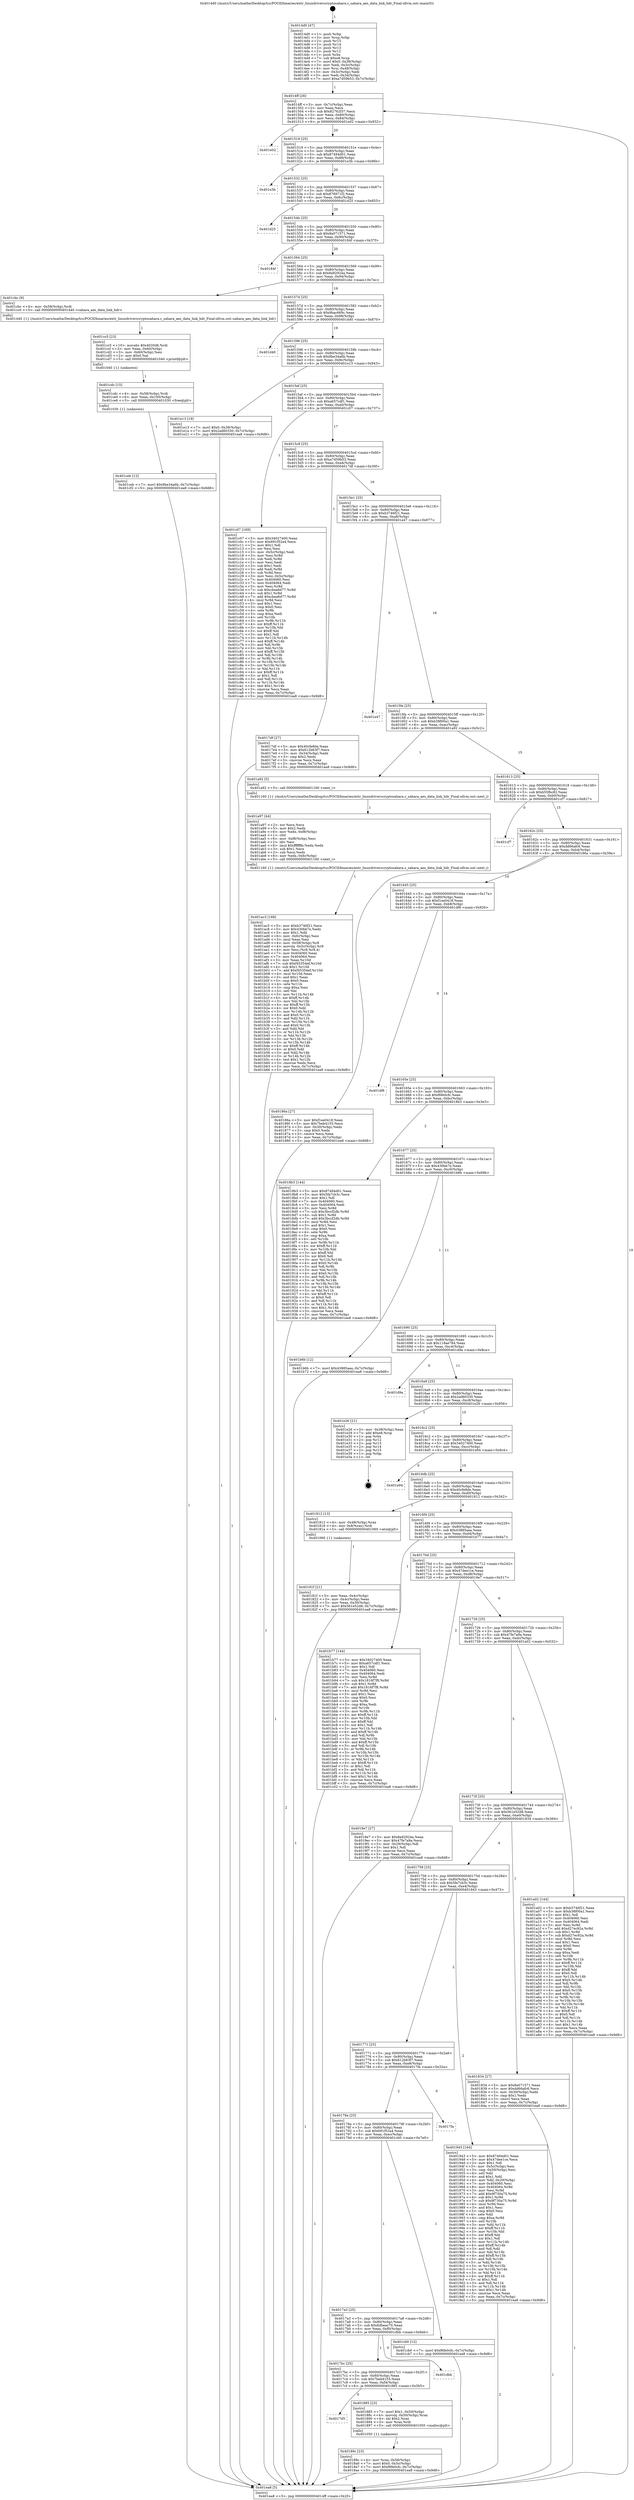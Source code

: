 digraph "0x4014d0" {
  label = "0x4014d0 (/mnt/c/Users/mathe/Desktop/tcc/POCII/binaries/extr_linuxdriverscryptosahara.c_sahara_aes_data_link_hdr_Final-ollvm.out::main(0))"
  labelloc = "t"
  node[shape=record]

  Entry [label="",width=0.3,height=0.3,shape=circle,fillcolor=black,style=filled]
  "0x4014ff" [label="{
     0x4014ff [26]\l
     | [instrs]\l
     &nbsp;&nbsp;0x4014ff \<+3\>: mov -0x7c(%rbp),%eax\l
     &nbsp;&nbsp;0x401502 \<+2\>: mov %eax,%ecx\l
     &nbsp;&nbsp;0x401504 \<+6\>: sub $0x82762f37,%ecx\l
     &nbsp;&nbsp;0x40150a \<+3\>: mov %eax,-0x80(%rbp)\l
     &nbsp;&nbsp;0x40150d \<+6\>: mov %ecx,-0x84(%rbp)\l
     &nbsp;&nbsp;0x401513 \<+6\>: je 0000000000401e02 \<main+0x932\>\l
  }"]
  "0x401e02" [label="{
     0x401e02\l
  }", style=dashed]
  "0x401519" [label="{
     0x401519 [25]\l
     | [instrs]\l
     &nbsp;&nbsp;0x401519 \<+5\>: jmp 000000000040151e \<main+0x4e\>\l
     &nbsp;&nbsp;0x40151e \<+3\>: mov -0x80(%rbp),%eax\l
     &nbsp;&nbsp;0x401521 \<+5\>: sub $0x87494d01,%eax\l
     &nbsp;&nbsp;0x401526 \<+6\>: mov %eax,-0x88(%rbp)\l
     &nbsp;&nbsp;0x40152c \<+6\>: je 0000000000401e3b \<main+0x96b\>\l
  }"]
  Exit [label="",width=0.3,height=0.3,shape=circle,fillcolor=black,style=filled,peripheries=2]
  "0x401e3b" [label="{
     0x401e3b\l
  }", style=dashed]
  "0x401532" [label="{
     0x401532 [25]\l
     | [instrs]\l
     &nbsp;&nbsp;0x401532 \<+5\>: jmp 0000000000401537 \<main+0x67\>\l
     &nbsp;&nbsp;0x401537 \<+3\>: mov -0x80(%rbp),%eax\l
     &nbsp;&nbsp;0x40153a \<+5\>: sub $0x876971f2,%eax\l
     &nbsp;&nbsp;0x40153f \<+6\>: mov %eax,-0x8c(%rbp)\l
     &nbsp;&nbsp;0x401545 \<+6\>: je 0000000000401d25 \<main+0x855\>\l
  }"]
  "0x401ceb" [label="{
     0x401ceb [12]\l
     | [instrs]\l
     &nbsp;&nbsp;0x401ceb \<+7\>: movl $0x9be34a6b,-0x7c(%rbp)\l
     &nbsp;&nbsp;0x401cf2 \<+5\>: jmp 0000000000401ea8 \<main+0x9d8\>\l
  }"]
  "0x401d25" [label="{
     0x401d25\l
  }", style=dashed]
  "0x40154b" [label="{
     0x40154b [25]\l
     | [instrs]\l
     &nbsp;&nbsp;0x40154b \<+5\>: jmp 0000000000401550 \<main+0x80\>\l
     &nbsp;&nbsp;0x401550 \<+3\>: mov -0x80(%rbp),%eax\l
     &nbsp;&nbsp;0x401553 \<+5\>: sub $0x8a071571,%eax\l
     &nbsp;&nbsp;0x401558 \<+6\>: mov %eax,-0x90(%rbp)\l
     &nbsp;&nbsp;0x40155e \<+6\>: je 000000000040184f \<main+0x37f\>\l
  }"]
  "0x401cdc" [label="{
     0x401cdc [15]\l
     | [instrs]\l
     &nbsp;&nbsp;0x401cdc \<+4\>: mov -0x58(%rbp),%rdi\l
     &nbsp;&nbsp;0x401ce0 \<+6\>: mov %eax,-0x100(%rbp)\l
     &nbsp;&nbsp;0x401ce6 \<+5\>: call 0000000000401030 \<free@plt\>\l
     | [calls]\l
     &nbsp;&nbsp;0x401030 \{1\} (unknown)\l
  }"]
  "0x40184f" [label="{
     0x40184f\l
  }", style=dashed]
  "0x401564" [label="{
     0x401564 [25]\l
     | [instrs]\l
     &nbsp;&nbsp;0x401564 \<+5\>: jmp 0000000000401569 \<main+0x99\>\l
     &nbsp;&nbsp;0x401569 \<+3\>: mov -0x80(%rbp),%eax\l
     &nbsp;&nbsp;0x40156c \<+5\>: sub $0x8a92924a,%eax\l
     &nbsp;&nbsp;0x401571 \<+6\>: mov %eax,-0x94(%rbp)\l
     &nbsp;&nbsp;0x401577 \<+6\>: je 0000000000401cbc \<main+0x7ec\>\l
  }"]
  "0x401cc5" [label="{
     0x401cc5 [23]\l
     | [instrs]\l
     &nbsp;&nbsp;0x401cc5 \<+10\>: movabs $0x4020d6,%rdi\l
     &nbsp;&nbsp;0x401ccf \<+3\>: mov %eax,-0x60(%rbp)\l
     &nbsp;&nbsp;0x401cd2 \<+3\>: mov -0x60(%rbp),%esi\l
     &nbsp;&nbsp;0x401cd5 \<+2\>: mov $0x0,%al\l
     &nbsp;&nbsp;0x401cd7 \<+5\>: call 0000000000401040 \<printf@plt\>\l
     | [calls]\l
     &nbsp;&nbsp;0x401040 \{1\} (unknown)\l
  }"]
  "0x401cbc" [label="{
     0x401cbc [9]\l
     | [instrs]\l
     &nbsp;&nbsp;0x401cbc \<+4\>: mov -0x58(%rbp),%rdi\l
     &nbsp;&nbsp;0x401cc0 \<+5\>: call 0000000000401440 \<sahara_aes_data_link_hdr\>\l
     | [calls]\l
     &nbsp;&nbsp;0x401440 \{1\} (/mnt/c/Users/mathe/Desktop/tcc/POCII/binaries/extr_linuxdriverscryptosahara.c_sahara_aes_data_link_hdr_Final-ollvm.out::sahara_aes_data_link_hdr)\l
  }"]
  "0x40157d" [label="{
     0x40157d [25]\l
     | [instrs]\l
     &nbsp;&nbsp;0x40157d \<+5\>: jmp 0000000000401582 \<main+0xb2\>\l
     &nbsp;&nbsp;0x401582 \<+3\>: mov -0x80(%rbp),%eax\l
     &nbsp;&nbsp;0x401585 \<+5\>: sub $0x9bac669c,%eax\l
     &nbsp;&nbsp;0x40158a \<+6\>: mov %eax,-0x98(%rbp)\l
     &nbsp;&nbsp;0x401590 \<+6\>: je 0000000000401d40 \<main+0x870\>\l
  }"]
  "0x401ac3" [label="{
     0x401ac3 [168]\l
     | [instrs]\l
     &nbsp;&nbsp;0x401ac3 \<+5\>: mov $0xb3746f21,%ecx\l
     &nbsp;&nbsp;0x401ac8 \<+5\>: mov $0x430bb7e,%edx\l
     &nbsp;&nbsp;0x401acd \<+3\>: mov $0x1,%dil\l
     &nbsp;&nbsp;0x401ad0 \<+6\>: mov -0xfc(%rbp),%esi\l
     &nbsp;&nbsp;0x401ad6 \<+3\>: imul %eax,%esi\l
     &nbsp;&nbsp;0x401ad9 \<+4\>: mov -0x58(%rbp),%r8\l
     &nbsp;&nbsp;0x401add \<+4\>: movslq -0x5c(%rbp),%r9\l
     &nbsp;&nbsp;0x401ae1 \<+4\>: mov %esi,(%r8,%r9,4)\l
     &nbsp;&nbsp;0x401ae5 \<+7\>: mov 0x404060,%eax\l
     &nbsp;&nbsp;0x401aec \<+7\>: mov 0x404064,%esi\l
     &nbsp;&nbsp;0x401af3 \<+3\>: mov %eax,%r10d\l
     &nbsp;&nbsp;0x401af6 \<+7\>: sub $0xf45354ef,%r10d\l
     &nbsp;&nbsp;0x401afd \<+4\>: sub $0x1,%r10d\l
     &nbsp;&nbsp;0x401b01 \<+7\>: add $0xf45354ef,%r10d\l
     &nbsp;&nbsp;0x401b08 \<+4\>: imul %r10d,%eax\l
     &nbsp;&nbsp;0x401b0c \<+3\>: and $0x1,%eax\l
     &nbsp;&nbsp;0x401b0f \<+3\>: cmp $0x0,%eax\l
     &nbsp;&nbsp;0x401b12 \<+4\>: sete %r11b\l
     &nbsp;&nbsp;0x401b16 \<+3\>: cmp $0xa,%esi\l
     &nbsp;&nbsp;0x401b19 \<+3\>: setl %bl\l
     &nbsp;&nbsp;0x401b1c \<+3\>: mov %r11b,%r14b\l
     &nbsp;&nbsp;0x401b1f \<+4\>: xor $0xff,%r14b\l
     &nbsp;&nbsp;0x401b23 \<+3\>: mov %bl,%r15b\l
     &nbsp;&nbsp;0x401b26 \<+4\>: xor $0xff,%r15b\l
     &nbsp;&nbsp;0x401b2a \<+4\>: xor $0x0,%dil\l
     &nbsp;&nbsp;0x401b2e \<+3\>: mov %r14b,%r12b\l
     &nbsp;&nbsp;0x401b31 \<+4\>: and $0x0,%r12b\l
     &nbsp;&nbsp;0x401b35 \<+3\>: and %dil,%r11b\l
     &nbsp;&nbsp;0x401b38 \<+3\>: mov %r15b,%r13b\l
     &nbsp;&nbsp;0x401b3b \<+4\>: and $0x0,%r13b\l
     &nbsp;&nbsp;0x401b3f \<+3\>: and %dil,%bl\l
     &nbsp;&nbsp;0x401b42 \<+3\>: or %r11b,%r12b\l
     &nbsp;&nbsp;0x401b45 \<+3\>: or %bl,%r13b\l
     &nbsp;&nbsp;0x401b48 \<+3\>: xor %r13b,%r12b\l
     &nbsp;&nbsp;0x401b4b \<+3\>: or %r15b,%r14b\l
     &nbsp;&nbsp;0x401b4e \<+4\>: xor $0xff,%r14b\l
     &nbsp;&nbsp;0x401b52 \<+4\>: or $0x0,%dil\l
     &nbsp;&nbsp;0x401b56 \<+3\>: and %dil,%r14b\l
     &nbsp;&nbsp;0x401b59 \<+3\>: or %r14b,%r12b\l
     &nbsp;&nbsp;0x401b5c \<+4\>: test $0x1,%r12b\l
     &nbsp;&nbsp;0x401b60 \<+3\>: cmovne %edx,%ecx\l
     &nbsp;&nbsp;0x401b63 \<+3\>: mov %ecx,-0x7c(%rbp)\l
     &nbsp;&nbsp;0x401b66 \<+5\>: jmp 0000000000401ea8 \<main+0x9d8\>\l
  }"]
  "0x401d40" [label="{
     0x401d40\l
  }", style=dashed]
  "0x401596" [label="{
     0x401596 [25]\l
     | [instrs]\l
     &nbsp;&nbsp;0x401596 \<+5\>: jmp 000000000040159b \<main+0xcb\>\l
     &nbsp;&nbsp;0x40159b \<+3\>: mov -0x80(%rbp),%eax\l
     &nbsp;&nbsp;0x40159e \<+5\>: sub $0x9be34a6b,%eax\l
     &nbsp;&nbsp;0x4015a3 \<+6\>: mov %eax,-0x9c(%rbp)\l
     &nbsp;&nbsp;0x4015a9 \<+6\>: je 0000000000401e13 \<main+0x943\>\l
  }"]
  "0x401a97" [label="{
     0x401a97 [44]\l
     | [instrs]\l
     &nbsp;&nbsp;0x401a97 \<+2\>: xor %ecx,%ecx\l
     &nbsp;&nbsp;0x401a99 \<+5\>: mov $0x2,%edx\l
     &nbsp;&nbsp;0x401a9e \<+6\>: mov %edx,-0xf8(%rbp)\l
     &nbsp;&nbsp;0x401aa4 \<+1\>: cltd\l
     &nbsp;&nbsp;0x401aa5 \<+6\>: mov -0xf8(%rbp),%esi\l
     &nbsp;&nbsp;0x401aab \<+2\>: idiv %esi\l
     &nbsp;&nbsp;0x401aad \<+6\>: imul $0xfffffffe,%edx,%edx\l
     &nbsp;&nbsp;0x401ab3 \<+3\>: sub $0x1,%ecx\l
     &nbsp;&nbsp;0x401ab6 \<+2\>: sub %ecx,%edx\l
     &nbsp;&nbsp;0x401ab8 \<+6\>: mov %edx,-0xfc(%rbp)\l
     &nbsp;&nbsp;0x401abe \<+5\>: call 0000000000401160 \<next_i\>\l
     | [calls]\l
     &nbsp;&nbsp;0x401160 \{1\} (/mnt/c/Users/mathe/Desktop/tcc/POCII/binaries/extr_linuxdriverscryptosahara.c_sahara_aes_data_link_hdr_Final-ollvm.out::next_i)\l
  }"]
  "0x401e13" [label="{
     0x401e13 [19]\l
     | [instrs]\l
     &nbsp;&nbsp;0x401e13 \<+7\>: movl $0x0,-0x38(%rbp)\l
     &nbsp;&nbsp;0x401e1a \<+7\>: movl $0x2ad60330,-0x7c(%rbp)\l
     &nbsp;&nbsp;0x401e21 \<+5\>: jmp 0000000000401ea8 \<main+0x9d8\>\l
  }"]
  "0x4015af" [label="{
     0x4015af [25]\l
     | [instrs]\l
     &nbsp;&nbsp;0x4015af \<+5\>: jmp 00000000004015b4 \<main+0xe4\>\l
     &nbsp;&nbsp;0x4015b4 \<+3\>: mov -0x80(%rbp),%eax\l
     &nbsp;&nbsp;0x4015b7 \<+5\>: sub $0xa657cdf1,%eax\l
     &nbsp;&nbsp;0x4015bc \<+6\>: mov %eax,-0xa0(%rbp)\l
     &nbsp;&nbsp;0x4015c2 \<+6\>: je 0000000000401c07 \<main+0x737\>\l
  }"]
  "0x40189c" [label="{
     0x40189c [23]\l
     | [instrs]\l
     &nbsp;&nbsp;0x40189c \<+4\>: mov %rax,-0x58(%rbp)\l
     &nbsp;&nbsp;0x4018a0 \<+7\>: movl $0x0,-0x5c(%rbp)\l
     &nbsp;&nbsp;0x4018a7 \<+7\>: movl $0xf6fe0cfc,-0x7c(%rbp)\l
     &nbsp;&nbsp;0x4018ae \<+5\>: jmp 0000000000401ea8 \<main+0x9d8\>\l
  }"]
  "0x401c07" [label="{
     0x401c07 [169]\l
     | [instrs]\l
     &nbsp;&nbsp;0x401c07 \<+5\>: mov $0x34027400,%eax\l
     &nbsp;&nbsp;0x401c0c \<+5\>: mov $0x691f52a4,%ecx\l
     &nbsp;&nbsp;0x401c11 \<+2\>: mov $0x1,%dl\l
     &nbsp;&nbsp;0x401c13 \<+2\>: xor %esi,%esi\l
     &nbsp;&nbsp;0x401c15 \<+3\>: mov -0x5c(%rbp),%edi\l
     &nbsp;&nbsp;0x401c18 \<+3\>: mov %esi,%r8d\l
     &nbsp;&nbsp;0x401c1b \<+3\>: sub %edi,%r8d\l
     &nbsp;&nbsp;0x401c1e \<+2\>: mov %esi,%edi\l
     &nbsp;&nbsp;0x401c20 \<+3\>: sub $0x1,%edi\l
     &nbsp;&nbsp;0x401c23 \<+3\>: add %edi,%r8d\l
     &nbsp;&nbsp;0x401c26 \<+3\>: sub %r8d,%esi\l
     &nbsp;&nbsp;0x401c29 \<+3\>: mov %esi,-0x5c(%rbp)\l
     &nbsp;&nbsp;0x401c2c \<+7\>: mov 0x404060,%esi\l
     &nbsp;&nbsp;0x401c33 \<+7\>: mov 0x404064,%edi\l
     &nbsp;&nbsp;0x401c3a \<+3\>: mov %esi,%r8d\l
     &nbsp;&nbsp;0x401c3d \<+7\>: sub $0xcbea6d77,%r8d\l
     &nbsp;&nbsp;0x401c44 \<+4\>: sub $0x1,%r8d\l
     &nbsp;&nbsp;0x401c48 \<+7\>: add $0xcbea6d77,%r8d\l
     &nbsp;&nbsp;0x401c4f \<+4\>: imul %r8d,%esi\l
     &nbsp;&nbsp;0x401c53 \<+3\>: and $0x1,%esi\l
     &nbsp;&nbsp;0x401c56 \<+3\>: cmp $0x0,%esi\l
     &nbsp;&nbsp;0x401c59 \<+4\>: sete %r9b\l
     &nbsp;&nbsp;0x401c5d \<+3\>: cmp $0xa,%edi\l
     &nbsp;&nbsp;0x401c60 \<+4\>: setl %r10b\l
     &nbsp;&nbsp;0x401c64 \<+3\>: mov %r9b,%r11b\l
     &nbsp;&nbsp;0x401c67 \<+4\>: xor $0xff,%r11b\l
     &nbsp;&nbsp;0x401c6b \<+3\>: mov %r10b,%bl\l
     &nbsp;&nbsp;0x401c6e \<+3\>: xor $0xff,%bl\l
     &nbsp;&nbsp;0x401c71 \<+3\>: xor $0x1,%dl\l
     &nbsp;&nbsp;0x401c74 \<+3\>: mov %r11b,%r14b\l
     &nbsp;&nbsp;0x401c77 \<+4\>: and $0xff,%r14b\l
     &nbsp;&nbsp;0x401c7b \<+3\>: and %dl,%r9b\l
     &nbsp;&nbsp;0x401c7e \<+3\>: mov %bl,%r15b\l
     &nbsp;&nbsp;0x401c81 \<+4\>: and $0xff,%r15b\l
     &nbsp;&nbsp;0x401c85 \<+3\>: and %dl,%r10b\l
     &nbsp;&nbsp;0x401c88 \<+3\>: or %r9b,%r14b\l
     &nbsp;&nbsp;0x401c8b \<+3\>: or %r10b,%r15b\l
     &nbsp;&nbsp;0x401c8e \<+3\>: xor %r15b,%r14b\l
     &nbsp;&nbsp;0x401c91 \<+3\>: or %bl,%r11b\l
     &nbsp;&nbsp;0x401c94 \<+4\>: xor $0xff,%r11b\l
     &nbsp;&nbsp;0x401c98 \<+3\>: or $0x1,%dl\l
     &nbsp;&nbsp;0x401c9b \<+3\>: and %dl,%r11b\l
     &nbsp;&nbsp;0x401c9e \<+3\>: or %r11b,%r14b\l
     &nbsp;&nbsp;0x401ca1 \<+4\>: test $0x1,%r14b\l
     &nbsp;&nbsp;0x401ca5 \<+3\>: cmovne %ecx,%eax\l
     &nbsp;&nbsp;0x401ca8 \<+3\>: mov %eax,-0x7c(%rbp)\l
     &nbsp;&nbsp;0x401cab \<+5\>: jmp 0000000000401ea8 \<main+0x9d8\>\l
  }"]
  "0x4015c8" [label="{
     0x4015c8 [25]\l
     | [instrs]\l
     &nbsp;&nbsp;0x4015c8 \<+5\>: jmp 00000000004015cd \<main+0xfd\>\l
     &nbsp;&nbsp;0x4015cd \<+3\>: mov -0x80(%rbp),%eax\l
     &nbsp;&nbsp;0x4015d0 \<+5\>: sub $0xa7d59b53,%eax\l
     &nbsp;&nbsp;0x4015d5 \<+6\>: mov %eax,-0xa4(%rbp)\l
     &nbsp;&nbsp;0x4015db \<+6\>: je 00000000004017df \<main+0x30f\>\l
  }"]
  "0x4017d5" [label="{
     0x4017d5\l
  }", style=dashed]
  "0x4017df" [label="{
     0x4017df [27]\l
     | [instrs]\l
     &nbsp;&nbsp;0x4017df \<+5\>: mov $0x40cfe8de,%eax\l
     &nbsp;&nbsp;0x4017e4 \<+5\>: mov $0x612b63f7,%ecx\l
     &nbsp;&nbsp;0x4017e9 \<+3\>: mov -0x34(%rbp),%edx\l
     &nbsp;&nbsp;0x4017ec \<+3\>: cmp $0x2,%edx\l
     &nbsp;&nbsp;0x4017ef \<+3\>: cmovne %ecx,%eax\l
     &nbsp;&nbsp;0x4017f2 \<+3\>: mov %eax,-0x7c(%rbp)\l
     &nbsp;&nbsp;0x4017f5 \<+5\>: jmp 0000000000401ea8 \<main+0x9d8\>\l
  }"]
  "0x4015e1" [label="{
     0x4015e1 [25]\l
     | [instrs]\l
     &nbsp;&nbsp;0x4015e1 \<+5\>: jmp 00000000004015e6 \<main+0x116\>\l
     &nbsp;&nbsp;0x4015e6 \<+3\>: mov -0x80(%rbp),%eax\l
     &nbsp;&nbsp;0x4015e9 \<+5\>: sub $0xb3746f21,%eax\l
     &nbsp;&nbsp;0x4015ee \<+6\>: mov %eax,-0xa8(%rbp)\l
     &nbsp;&nbsp;0x4015f4 \<+6\>: je 0000000000401e47 \<main+0x977\>\l
  }"]
  "0x401ea8" [label="{
     0x401ea8 [5]\l
     | [instrs]\l
     &nbsp;&nbsp;0x401ea8 \<+5\>: jmp 00000000004014ff \<main+0x2f\>\l
  }"]
  "0x4014d0" [label="{
     0x4014d0 [47]\l
     | [instrs]\l
     &nbsp;&nbsp;0x4014d0 \<+1\>: push %rbp\l
     &nbsp;&nbsp;0x4014d1 \<+3\>: mov %rsp,%rbp\l
     &nbsp;&nbsp;0x4014d4 \<+2\>: push %r15\l
     &nbsp;&nbsp;0x4014d6 \<+2\>: push %r14\l
     &nbsp;&nbsp;0x4014d8 \<+2\>: push %r13\l
     &nbsp;&nbsp;0x4014da \<+2\>: push %r12\l
     &nbsp;&nbsp;0x4014dc \<+1\>: push %rbx\l
     &nbsp;&nbsp;0x4014dd \<+7\>: sub $0xe8,%rsp\l
     &nbsp;&nbsp;0x4014e4 \<+7\>: movl $0x0,-0x38(%rbp)\l
     &nbsp;&nbsp;0x4014eb \<+3\>: mov %edi,-0x3c(%rbp)\l
     &nbsp;&nbsp;0x4014ee \<+4\>: mov %rsi,-0x48(%rbp)\l
     &nbsp;&nbsp;0x4014f2 \<+3\>: mov -0x3c(%rbp),%edi\l
     &nbsp;&nbsp;0x4014f5 \<+3\>: mov %edi,-0x34(%rbp)\l
     &nbsp;&nbsp;0x4014f8 \<+7\>: movl $0xa7d59b53,-0x7c(%rbp)\l
  }"]
  "0x401885" [label="{
     0x401885 [23]\l
     | [instrs]\l
     &nbsp;&nbsp;0x401885 \<+7\>: movl $0x1,-0x50(%rbp)\l
     &nbsp;&nbsp;0x40188c \<+4\>: movslq -0x50(%rbp),%rax\l
     &nbsp;&nbsp;0x401890 \<+4\>: shl $0x2,%rax\l
     &nbsp;&nbsp;0x401894 \<+3\>: mov %rax,%rdi\l
     &nbsp;&nbsp;0x401897 \<+5\>: call 0000000000401050 \<malloc@plt\>\l
     | [calls]\l
     &nbsp;&nbsp;0x401050 \{1\} (unknown)\l
  }"]
  "0x401e47" [label="{
     0x401e47\l
  }", style=dashed]
  "0x4015fa" [label="{
     0x4015fa [25]\l
     | [instrs]\l
     &nbsp;&nbsp;0x4015fa \<+5\>: jmp 00000000004015ff \<main+0x12f\>\l
     &nbsp;&nbsp;0x4015ff \<+3\>: mov -0x80(%rbp),%eax\l
     &nbsp;&nbsp;0x401602 \<+5\>: sub $0xb38f00a1,%eax\l
     &nbsp;&nbsp;0x401607 \<+6\>: mov %eax,-0xac(%rbp)\l
     &nbsp;&nbsp;0x40160d \<+6\>: je 0000000000401a92 \<main+0x5c2\>\l
  }"]
  "0x4017bc" [label="{
     0x4017bc [25]\l
     | [instrs]\l
     &nbsp;&nbsp;0x4017bc \<+5\>: jmp 00000000004017c1 \<main+0x2f1\>\l
     &nbsp;&nbsp;0x4017c1 \<+3\>: mov -0x80(%rbp),%eax\l
     &nbsp;&nbsp;0x4017c4 \<+5\>: sub $0x7beb4155,%eax\l
     &nbsp;&nbsp;0x4017c9 \<+6\>: mov %eax,-0xf4(%rbp)\l
     &nbsp;&nbsp;0x4017cf \<+6\>: je 0000000000401885 \<main+0x3b5\>\l
  }"]
  "0x401a92" [label="{
     0x401a92 [5]\l
     | [instrs]\l
     &nbsp;&nbsp;0x401a92 \<+5\>: call 0000000000401160 \<next_i\>\l
     | [calls]\l
     &nbsp;&nbsp;0x401160 \{1\} (/mnt/c/Users/mathe/Desktop/tcc/POCII/binaries/extr_linuxdriverscryptosahara.c_sahara_aes_data_link_hdr_Final-ollvm.out::next_i)\l
  }"]
  "0x401613" [label="{
     0x401613 [25]\l
     | [instrs]\l
     &nbsp;&nbsp;0x401613 \<+5\>: jmp 0000000000401618 \<main+0x148\>\l
     &nbsp;&nbsp;0x401618 \<+3\>: mov -0x80(%rbp),%eax\l
     &nbsp;&nbsp;0x40161b \<+5\>: sub $0xb55fbc82,%eax\l
     &nbsp;&nbsp;0x401620 \<+6\>: mov %eax,-0xb0(%rbp)\l
     &nbsp;&nbsp;0x401626 \<+6\>: je 0000000000401cf7 \<main+0x827\>\l
  }"]
  "0x401dbb" [label="{
     0x401dbb\l
  }", style=dashed]
  "0x401cf7" [label="{
     0x401cf7\l
  }", style=dashed]
  "0x40162c" [label="{
     0x40162c [25]\l
     | [instrs]\l
     &nbsp;&nbsp;0x40162c \<+5\>: jmp 0000000000401631 \<main+0x161\>\l
     &nbsp;&nbsp;0x401631 \<+3\>: mov -0x80(%rbp),%eax\l
     &nbsp;&nbsp;0x401634 \<+5\>: sub $0xdd66afc6,%eax\l
     &nbsp;&nbsp;0x401639 \<+6\>: mov %eax,-0xb4(%rbp)\l
     &nbsp;&nbsp;0x40163f \<+6\>: je 000000000040186a \<main+0x39a\>\l
  }"]
  "0x4017a3" [label="{
     0x4017a3 [25]\l
     | [instrs]\l
     &nbsp;&nbsp;0x4017a3 \<+5\>: jmp 00000000004017a8 \<main+0x2d8\>\l
     &nbsp;&nbsp;0x4017a8 \<+3\>: mov -0x80(%rbp),%eax\l
     &nbsp;&nbsp;0x4017ab \<+5\>: sub $0x6dbeac70,%eax\l
     &nbsp;&nbsp;0x4017b0 \<+6\>: mov %eax,-0xf0(%rbp)\l
     &nbsp;&nbsp;0x4017b6 \<+6\>: je 0000000000401dbb \<main+0x8eb\>\l
  }"]
  "0x40186a" [label="{
     0x40186a [27]\l
     | [instrs]\l
     &nbsp;&nbsp;0x40186a \<+5\>: mov $0xf1ee0418,%eax\l
     &nbsp;&nbsp;0x40186f \<+5\>: mov $0x7beb4155,%ecx\l
     &nbsp;&nbsp;0x401874 \<+3\>: mov -0x30(%rbp),%edx\l
     &nbsp;&nbsp;0x401877 \<+3\>: cmp $0x0,%edx\l
     &nbsp;&nbsp;0x40187a \<+3\>: cmove %ecx,%eax\l
     &nbsp;&nbsp;0x40187d \<+3\>: mov %eax,-0x7c(%rbp)\l
     &nbsp;&nbsp;0x401880 \<+5\>: jmp 0000000000401ea8 \<main+0x9d8\>\l
  }"]
  "0x401645" [label="{
     0x401645 [25]\l
     | [instrs]\l
     &nbsp;&nbsp;0x401645 \<+5\>: jmp 000000000040164a \<main+0x17a\>\l
     &nbsp;&nbsp;0x40164a \<+3\>: mov -0x80(%rbp),%eax\l
     &nbsp;&nbsp;0x40164d \<+5\>: sub $0xf1ee0418,%eax\l
     &nbsp;&nbsp;0x401652 \<+6\>: mov %eax,-0xb8(%rbp)\l
     &nbsp;&nbsp;0x401658 \<+6\>: je 0000000000401df6 \<main+0x926\>\l
  }"]
  "0x401cb0" [label="{
     0x401cb0 [12]\l
     | [instrs]\l
     &nbsp;&nbsp;0x401cb0 \<+7\>: movl $0xf6fe0cfc,-0x7c(%rbp)\l
     &nbsp;&nbsp;0x401cb7 \<+5\>: jmp 0000000000401ea8 \<main+0x9d8\>\l
  }"]
  "0x401df6" [label="{
     0x401df6\l
  }", style=dashed]
  "0x40165e" [label="{
     0x40165e [25]\l
     | [instrs]\l
     &nbsp;&nbsp;0x40165e \<+5\>: jmp 0000000000401663 \<main+0x193\>\l
     &nbsp;&nbsp;0x401663 \<+3\>: mov -0x80(%rbp),%eax\l
     &nbsp;&nbsp;0x401666 \<+5\>: sub $0xf6fe0cfc,%eax\l
     &nbsp;&nbsp;0x40166b \<+6\>: mov %eax,-0xbc(%rbp)\l
     &nbsp;&nbsp;0x401671 \<+6\>: je 00000000004018b3 \<main+0x3e3\>\l
  }"]
  "0x40178a" [label="{
     0x40178a [25]\l
     | [instrs]\l
     &nbsp;&nbsp;0x40178a \<+5\>: jmp 000000000040178f \<main+0x2bf\>\l
     &nbsp;&nbsp;0x40178f \<+3\>: mov -0x80(%rbp),%eax\l
     &nbsp;&nbsp;0x401792 \<+5\>: sub $0x691f52a4,%eax\l
     &nbsp;&nbsp;0x401797 \<+6\>: mov %eax,-0xec(%rbp)\l
     &nbsp;&nbsp;0x40179d \<+6\>: je 0000000000401cb0 \<main+0x7e0\>\l
  }"]
  "0x4018b3" [label="{
     0x4018b3 [144]\l
     | [instrs]\l
     &nbsp;&nbsp;0x4018b3 \<+5\>: mov $0x87494d01,%eax\l
     &nbsp;&nbsp;0x4018b8 \<+5\>: mov $0x5fa7cb3c,%ecx\l
     &nbsp;&nbsp;0x4018bd \<+2\>: mov $0x1,%dl\l
     &nbsp;&nbsp;0x4018bf \<+7\>: mov 0x404060,%esi\l
     &nbsp;&nbsp;0x4018c6 \<+7\>: mov 0x404064,%edi\l
     &nbsp;&nbsp;0x4018cd \<+3\>: mov %esi,%r8d\l
     &nbsp;&nbsp;0x4018d0 \<+7\>: sub $0x3bccf2db,%r8d\l
     &nbsp;&nbsp;0x4018d7 \<+4\>: sub $0x1,%r8d\l
     &nbsp;&nbsp;0x4018db \<+7\>: add $0x3bccf2db,%r8d\l
     &nbsp;&nbsp;0x4018e2 \<+4\>: imul %r8d,%esi\l
     &nbsp;&nbsp;0x4018e6 \<+3\>: and $0x1,%esi\l
     &nbsp;&nbsp;0x4018e9 \<+3\>: cmp $0x0,%esi\l
     &nbsp;&nbsp;0x4018ec \<+4\>: sete %r9b\l
     &nbsp;&nbsp;0x4018f0 \<+3\>: cmp $0xa,%edi\l
     &nbsp;&nbsp;0x4018f3 \<+4\>: setl %r10b\l
     &nbsp;&nbsp;0x4018f7 \<+3\>: mov %r9b,%r11b\l
     &nbsp;&nbsp;0x4018fa \<+4\>: xor $0xff,%r11b\l
     &nbsp;&nbsp;0x4018fe \<+3\>: mov %r10b,%bl\l
     &nbsp;&nbsp;0x401901 \<+3\>: xor $0xff,%bl\l
     &nbsp;&nbsp;0x401904 \<+3\>: xor $0x0,%dl\l
     &nbsp;&nbsp;0x401907 \<+3\>: mov %r11b,%r14b\l
     &nbsp;&nbsp;0x40190a \<+4\>: and $0x0,%r14b\l
     &nbsp;&nbsp;0x40190e \<+3\>: and %dl,%r9b\l
     &nbsp;&nbsp;0x401911 \<+3\>: mov %bl,%r15b\l
     &nbsp;&nbsp;0x401914 \<+4\>: and $0x0,%r15b\l
     &nbsp;&nbsp;0x401918 \<+3\>: and %dl,%r10b\l
     &nbsp;&nbsp;0x40191b \<+3\>: or %r9b,%r14b\l
     &nbsp;&nbsp;0x40191e \<+3\>: or %r10b,%r15b\l
     &nbsp;&nbsp;0x401921 \<+3\>: xor %r15b,%r14b\l
     &nbsp;&nbsp;0x401924 \<+3\>: or %bl,%r11b\l
     &nbsp;&nbsp;0x401927 \<+4\>: xor $0xff,%r11b\l
     &nbsp;&nbsp;0x40192b \<+3\>: or $0x0,%dl\l
     &nbsp;&nbsp;0x40192e \<+3\>: and %dl,%r11b\l
     &nbsp;&nbsp;0x401931 \<+3\>: or %r11b,%r14b\l
     &nbsp;&nbsp;0x401934 \<+4\>: test $0x1,%r14b\l
     &nbsp;&nbsp;0x401938 \<+3\>: cmovne %ecx,%eax\l
     &nbsp;&nbsp;0x40193b \<+3\>: mov %eax,-0x7c(%rbp)\l
     &nbsp;&nbsp;0x40193e \<+5\>: jmp 0000000000401ea8 \<main+0x9d8\>\l
  }"]
  "0x401677" [label="{
     0x401677 [25]\l
     | [instrs]\l
     &nbsp;&nbsp;0x401677 \<+5\>: jmp 000000000040167c \<main+0x1ac\>\l
     &nbsp;&nbsp;0x40167c \<+3\>: mov -0x80(%rbp),%eax\l
     &nbsp;&nbsp;0x40167f \<+5\>: sub $0x430bb7e,%eax\l
     &nbsp;&nbsp;0x401684 \<+6\>: mov %eax,-0xc0(%rbp)\l
     &nbsp;&nbsp;0x40168a \<+6\>: je 0000000000401b6b \<main+0x69b\>\l
  }"]
  "0x4017fa" [label="{
     0x4017fa\l
  }", style=dashed]
  "0x401b6b" [label="{
     0x401b6b [12]\l
     | [instrs]\l
     &nbsp;&nbsp;0x401b6b \<+7\>: movl $0x43885aaa,-0x7c(%rbp)\l
     &nbsp;&nbsp;0x401b72 \<+5\>: jmp 0000000000401ea8 \<main+0x9d8\>\l
  }"]
  "0x401690" [label="{
     0x401690 [25]\l
     | [instrs]\l
     &nbsp;&nbsp;0x401690 \<+5\>: jmp 0000000000401695 \<main+0x1c5\>\l
     &nbsp;&nbsp;0x401695 \<+3\>: mov -0x80(%rbp),%eax\l
     &nbsp;&nbsp;0x401698 \<+5\>: sub $0x118ae784,%eax\l
     &nbsp;&nbsp;0x40169d \<+6\>: mov %eax,-0xc4(%rbp)\l
     &nbsp;&nbsp;0x4016a3 \<+6\>: je 0000000000401d9a \<main+0x8ca\>\l
  }"]
  "0x401771" [label="{
     0x401771 [25]\l
     | [instrs]\l
     &nbsp;&nbsp;0x401771 \<+5\>: jmp 0000000000401776 \<main+0x2a6\>\l
     &nbsp;&nbsp;0x401776 \<+3\>: mov -0x80(%rbp),%eax\l
     &nbsp;&nbsp;0x401779 \<+5\>: sub $0x612b63f7,%eax\l
     &nbsp;&nbsp;0x40177e \<+6\>: mov %eax,-0xe8(%rbp)\l
     &nbsp;&nbsp;0x401784 \<+6\>: je 00000000004017fa \<main+0x32a\>\l
  }"]
  "0x401d9a" [label="{
     0x401d9a\l
  }", style=dashed]
  "0x4016a9" [label="{
     0x4016a9 [25]\l
     | [instrs]\l
     &nbsp;&nbsp;0x4016a9 \<+5\>: jmp 00000000004016ae \<main+0x1de\>\l
     &nbsp;&nbsp;0x4016ae \<+3\>: mov -0x80(%rbp),%eax\l
     &nbsp;&nbsp;0x4016b1 \<+5\>: sub $0x2ad60330,%eax\l
     &nbsp;&nbsp;0x4016b6 \<+6\>: mov %eax,-0xc8(%rbp)\l
     &nbsp;&nbsp;0x4016bc \<+6\>: je 0000000000401e26 \<main+0x956\>\l
  }"]
  "0x401943" [label="{
     0x401943 [164]\l
     | [instrs]\l
     &nbsp;&nbsp;0x401943 \<+5\>: mov $0x87494d01,%eax\l
     &nbsp;&nbsp;0x401948 \<+5\>: mov $0x47dee1ce,%ecx\l
     &nbsp;&nbsp;0x40194d \<+2\>: mov $0x1,%dl\l
     &nbsp;&nbsp;0x40194f \<+3\>: mov -0x5c(%rbp),%esi\l
     &nbsp;&nbsp;0x401952 \<+3\>: cmp -0x50(%rbp),%esi\l
     &nbsp;&nbsp;0x401955 \<+4\>: setl %dil\l
     &nbsp;&nbsp;0x401959 \<+4\>: and $0x1,%dil\l
     &nbsp;&nbsp;0x40195d \<+4\>: mov %dil,-0x29(%rbp)\l
     &nbsp;&nbsp;0x401961 \<+7\>: mov 0x404060,%esi\l
     &nbsp;&nbsp;0x401968 \<+8\>: mov 0x404064,%r8d\l
     &nbsp;&nbsp;0x401970 \<+3\>: mov %esi,%r9d\l
     &nbsp;&nbsp;0x401973 \<+7\>: add $0x9f730a75,%r9d\l
     &nbsp;&nbsp;0x40197a \<+4\>: sub $0x1,%r9d\l
     &nbsp;&nbsp;0x40197e \<+7\>: sub $0x9f730a75,%r9d\l
     &nbsp;&nbsp;0x401985 \<+4\>: imul %r9d,%esi\l
     &nbsp;&nbsp;0x401989 \<+3\>: and $0x1,%esi\l
     &nbsp;&nbsp;0x40198c \<+3\>: cmp $0x0,%esi\l
     &nbsp;&nbsp;0x40198f \<+4\>: sete %dil\l
     &nbsp;&nbsp;0x401993 \<+4\>: cmp $0xa,%r8d\l
     &nbsp;&nbsp;0x401997 \<+4\>: setl %r10b\l
     &nbsp;&nbsp;0x40199b \<+3\>: mov %dil,%r11b\l
     &nbsp;&nbsp;0x40199e \<+4\>: xor $0xff,%r11b\l
     &nbsp;&nbsp;0x4019a2 \<+3\>: mov %r10b,%bl\l
     &nbsp;&nbsp;0x4019a5 \<+3\>: xor $0xff,%bl\l
     &nbsp;&nbsp;0x4019a8 \<+3\>: xor $0x1,%dl\l
     &nbsp;&nbsp;0x4019ab \<+3\>: mov %r11b,%r14b\l
     &nbsp;&nbsp;0x4019ae \<+4\>: and $0xff,%r14b\l
     &nbsp;&nbsp;0x4019b2 \<+3\>: and %dl,%dil\l
     &nbsp;&nbsp;0x4019b5 \<+3\>: mov %bl,%r15b\l
     &nbsp;&nbsp;0x4019b8 \<+4\>: and $0xff,%r15b\l
     &nbsp;&nbsp;0x4019bc \<+3\>: and %dl,%r10b\l
     &nbsp;&nbsp;0x4019bf \<+3\>: or %dil,%r14b\l
     &nbsp;&nbsp;0x4019c2 \<+3\>: or %r10b,%r15b\l
     &nbsp;&nbsp;0x4019c5 \<+3\>: xor %r15b,%r14b\l
     &nbsp;&nbsp;0x4019c8 \<+3\>: or %bl,%r11b\l
     &nbsp;&nbsp;0x4019cb \<+4\>: xor $0xff,%r11b\l
     &nbsp;&nbsp;0x4019cf \<+3\>: or $0x1,%dl\l
     &nbsp;&nbsp;0x4019d2 \<+3\>: and %dl,%r11b\l
     &nbsp;&nbsp;0x4019d5 \<+3\>: or %r11b,%r14b\l
     &nbsp;&nbsp;0x4019d8 \<+4\>: test $0x1,%r14b\l
     &nbsp;&nbsp;0x4019dc \<+3\>: cmovne %ecx,%eax\l
     &nbsp;&nbsp;0x4019df \<+3\>: mov %eax,-0x7c(%rbp)\l
     &nbsp;&nbsp;0x4019e2 \<+5\>: jmp 0000000000401ea8 \<main+0x9d8\>\l
  }"]
  "0x401e26" [label="{
     0x401e26 [21]\l
     | [instrs]\l
     &nbsp;&nbsp;0x401e26 \<+3\>: mov -0x38(%rbp),%eax\l
     &nbsp;&nbsp;0x401e29 \<+7\>: add $0xe8,%rsp\l
     &nbsp;&nbsp;0x401e30 \<+1\>: pop %rbx\l
     &nbsp;&nbsp;0x401e31 \<+2\>: pop %r12\l
     &nbsp;&nbsp;0x401e33 \<+2\>: pop %r13\l
     &nbsp;&nbsp;0x401e35 \<+2\>: pop %r14\l
     &nbsp;&nbsp;0x401e37 \<+2\>: pop %r15\l
     &nbsp;&nbsp;0x401e39 \<+1\>: pop %rbp\l
     &nbsp;&nbsp;0x401e3a \<+1\>: ret\l
  }"]
  "0x4016c2" [label="{
     0x4016c2 [25]\l
     | [instrs]\l
     &nbsp;&nbsp;0x4016c2 \<+5\>: jmp 00000000004016c7 \<main+0x1f7\>\l
     &nbsp;&nbsp;0x4016c7 \<+3\>: mov -0x80(%rbp),%eax\l
     &nbsp;&nbsp;0x4016ca \<+5\>: sub $0x34027400,%eax\l
     &nbsp;&nbsp;0x4016cf \<+6\>: mov %eax,-0xcc(%rbp)\l
     &nbsp;&nbsp;0x4016d5 \<+6\>: je 0000000000401e94 \<main+0x9c4\>\l
  }"]
  "0x401758" [label="{
     0x401758 [25]\l
     | [instrs]\l
     &nbsp;&nbsp;0x401758 \<+5\>: jmp 000000000040175d \<main+0x28d\>\l
     &nbsp;&nbsp;0x40175d \<+3\>: mov -0x80(%rbp),%eax\l
     &nbsp;&nbsp;0x401760 \<+5\>: sub $0x5fa7cb3c,%eax\l
     &nbsp;&nbsp;0x401765 \<+6\>: mov %eax,-0xe4(%rbp)\l
     &nbsp;&nbsp;0x40176b \<+6\>: je 0000000000401943 \<main+0x473\>\l
  }"]
  "0x401e94" [label="{
     0x401e94\l
  }", style=dashed]
  "0x4016db" [label="{
     0x4016db [25]\l
     | [instrs]\l
     &nbsp;&nbsp;0x4016db \<+5\>: jmp 00000000004016e0 \<main+0x210\>\l
     &nbsp;&nbsp;0x4016e0 \<+3\>: mov -0x80(%rbp),%eax\l
     &nbsp;&nbsp;0x4016e3 \<+5\>: sub $0x40cfe8de,%eax\l
     &nbsp;&nbsp;0x4016e8 \<+6\>: mov %eax,-0xd0(%rbp)\l
     &nbsp;&nbsp;0x4016ee \<+6\>: je 0000000000401812 \<main+0x342\>\l
  }"]
  "0x401834" [label="{
     0x401834 [27]\l
     | [instrs]\l
     &nbsp;&nbsp;0x401834 \<+5\>: mov $0x8a071571,%eax\l
     &nbsp;&nbsp;0x401839 \<+5\>: mov $0xdd66afc6,%ecx\l
     &nbsp;&nbsp;0x40183e \<+3\>: mov -0x30(%rbp),%edx\l
     &nbsp;&nbsp;0x401841 \<+3\>: cmp $0x1,%edx\l
     &nbsp;&nbsp;0x401844 \<+3\>: cmovl %ecx,%eax\l
     &nbsp;&nbsp;0x401847 \<+3\>: mov %eax,-0x7c(%rbp)\l
     &nbsp;&nbsp;0x40184a \<+5\>: jmp 0000000000401ea8 \<main+0x9d8\>\l
  }"]
  "0x401812" [label="{
     0x401812 [13]\l
     | [instrs]\l
     &nbsp;&nbsp;0x401812 \<+4\>: mov -0x48(%rbp),%rax\l
     &nbsp;&nbsp;0x401816 \<+4\>: mov 0x8(%rax),%rdi\l
     &nbsp;&nbsp;0x40181a \<+5\>: call 0000000000401060 \<atoi@plt\>\l
     | [calls]\l
     &nbsp;&nbsp;0x401060 \{1\} (unknown)\l
  }"]
  "0x4016f4" [label="{
     0x4016f4 [25]\l
     | [instrs]\l
     &nbsp;&nbsp;0x4016f4 \<+5\>: jmp 00000000004016f9 \<main+0x229\>\l
     &nbsp;&nbsp;0x4016f9 \<+3\>: mov -0x80(%rbp),%eax\l
     &nbsp;&nbsp;0x4016fc \<+5\>: sub $0x43885aaa,%eax\l
     &nbsp;&nbsp;0x401701 \<+6\>: mov %eax,-0xd4(%rbp)\l
     &nbsp;&nbsp;0x401707 \<+6\>: je 0000000000401b77 \<main+0x6a7\>\l
  }"]
  "0x40181f" [label="{
     0x40181f [21]\l
     | [instrs]\l
     &nbsp;&nbsp;0x40181f \<+3\>: mov %eax,-0x4c(%rbp)\l
     &nbsp;&nbsp;0x401822 \<+3\>: mov -0x4c(%rbp),%eax\l
     &nbsp;&nbsp;0x401825 \<+3\>: mov %eax,-0x30(%rbp)\l
     &nbsp;&nbsp;0x401828 \<+7\>: movl $0x561e52d8,-0x7c(%rbp)\l
     &nbsp;&nbsp;0x40182f \<+5\>: jmp 0000000000401ea8 \<main+0x9d8\>\l
  }"]
  "0x40173f" [label="{
     0x40173f [25]\l
     | [instrs]\l
     &nbsp;&nbsp;0x40173f \<+5\>: jmp 0000000000401744 \<main+0x274\>\l
     &nbsp;&nbsp;0x401744 \<+3\>: mov -0x80(%rbp),%eax\l
     &nbsp;&nbsp;0x401747 \<+5\>: sub $0x561e52d8,%eax\l
     &nbsp;&nbsp;0x40174c \<+6\>: mov %eax,-0xe0(%rbp)\l
     &nbsp;&nbsp;0x401752 \<+6\>: je 0000000000401834 \<main+0x364\>\l
  }"]
  "0x401b77" [label="{
     0x401b77 [144]\l
     | [instrs]\l
     &nbsp;&nbsp;0x401b77 \<+5\>: mov $0x34027400,%eax\l
     &nbsp;&nbsp;0x401b7c \<+5\>: mov $0xa657cdf1,%ecx\l
     &nbsp;&nbsp;0x401b81 \<+2\>: mov $0x1,%dl\l
     &nbsp;&nbsp;0x401b83 \<+7\>: mov 0x404060,%esi\l
     &nbsp;&nbsp;0x401b8a \<+7\>: mov 0x404064,%edi\l
     &nbsp;&nbsp;0x401b91 \<+3\>: mov %esi,%r8d\l
     &nbsp;&nbsp;0x401b94 \<+7\>: sub $0x1816f7f8,%r8d\l
     &nbsp;&nbsp;0x401b9b \<+4\>: sub $0x1,%r8d\l
     &nbsp;&nbsp;0x401b9f \<+7\>: add $0x1816f7f8,%r8d\l
     &nbsp;&nbsp;0x401ba6 \<+4\>: imul %r8d,%esi\l
     &nbsp;&nbsp;0x401baa \<+3\>: and $0x1,%esi\l
     &nbsp;&nbsp;0x401bad \<+3\>: cmp $0x0,%esi\l
     &nbsp;&nbsp;0x401bb0 \<+4\>: sete %r9b\l
     &nbsp;&nbsp;0x401bb4 \<+3\>: cmp $0xa,%edi\l
     &nbsp;&nbsp;0x401bb7 \<+4\>: setl %r10b\l
     &nbsp;&nbsp;0x401bbb \<+3\>: mov %r9b,%r11b\l
     &nbsp;&nbsp;0x401bbe \<+4\>: xor $0xff,%r11b\l
     &nbsp;&nbsp;0x401bc2 \<+3\>: mov %r10b,%bl\l
     &nbsp;&nbsp;0x401bc5 \<+3\>: xor $0xff,%bl\l
     &nbsp;&nbsp;0x401bc8 \<+3\>: xor $0x1,%dl\l
     &nbsp;&nbsp;0x401bcb \<+3\>: mov %r11b,%r14b\l
     &nbsp;&nbsp;0x401bce \<+4\>: and $0xff,%r14b\l
     &nbsp;&nbsp;0x401bd2 \<+3\>: and %dl,%r9b\l
     &nbsp;&nbsp;0x401bd5 \<+3\>: mov %bl,%r15b\l
     &nbsp;&nbsp;0x401bd8 \<+4\>: and $0xff,%r15b\l
     &nbsp;&nbsp;0x401bdc \<+3\>: and %dl,%r10b\l
     &nbsp;&nbsp;0x401bdf \<+3\>: or %r9b,%r14b\l
     &nbsp;&nbsp;0x401be2 \<+3\>: or %r10b,%r15b\l
     &nbsp;&nbsp;0x401be5 \<+3\>: xor %r15b,%r14b\l
     &nbsp;&nbsp;0x401be8 \<+3\>: or %bl,%r11b\l
     &nbsp;&nbsp;0x401beb \<+4\>: xor $0xff,%r11b\l
     &nbsp;&nbsp;0x401bef \<+3\>: or $0x1,%dl\l
     &nbsp;&nbsp;0x401bf2 \<+3\>: and %dl,%r11b\l
     &nbsp;&nbsp;0x401bf5 \<+3\>: or %r11b,%r14b\l
     &nbsp;&nbsp;0x401bf8 \<+4\>: test $0x1,%r14b\l
     &nbsp;&nbsp;0x401bfc \<+3\>: cmovne %ecx,%eax\l
     &nbsp;&nbsp;0x401bff \<+3\>: mov %eax,-0x7c(%rbp)\l
     &nbsp;&nbsp;0x401c02 \<+5\>: jmp 0000000000401ea8 \<main+0x9d8\>\l
  }"]
  "0x40170d" [label="{
     0x40170d [25]\l
     | [instrs]\l
     &nbsp;&nbsp;0x40170d \<+5\>: jmp 0000000000401712 \<main+0x242\>\l
     &nbsp;&nbsp;0x401712 \<+3\>: mov -0x80(%rbp),%eax\l
     &nbsp;&nbsp;0x401715 \<+5\>: sub $0x47dee1ce,%eax\l
     &nbsp;&nbsp;0x40171a \<+6\>: mov %eax,-0xd8(%rbp)\l
     &nbsp;&nbsp;0x401720 \<+6\>: je 00000000004019e7 \<main+0x517\>\l
  }"]
  "0x401a02" [label="{
     0x401a02 [144]\l
     | [instrs]\l
     &nbsp;&nbsp;0x401a02 \<+5\>: mov $0xb3746f21,%eax\l
     &nbsp;&nbsp;0x401a07 \<+5\>: mov $0xb38f00a1,%ecx\l
     &nbsp;&nbsp;0x401a0c \<+2\>: mov $0x1,%dl\l
     &nbsp;&nbsp;0x401a0e \<+7\>: mov 0x404060,%esi\l
     &nbsp;&nbsp;0x401a15 \<+7\>: mov 0x404064,%edi\l
     &nbsp;&nbsp;0x401a1c \<+3\>: mov %esi,%r8d\l
     &nbsp;&nbsp;0x401a1f \<+7\>: add $0xd27ec92a,%r8d\l
     &nbsp;&nbsp;0x401a26 \<+4\>: sub $0x1,%r8d\l
     &nbsp;&nbsp;0x401a2a \<+7\>: sub $0xd27ec92a,%r8d\l
     &nbsp;&nbsp;0x401a31 \<+4\>: imul %r8d,%esi\l
     &nbsp;&nbsp;0x401a35 \<+3\>: and $0x1,%esi\l
     &nbsp;&nbsp;0x401a38 \<+3\>: cmp $0x0,%esi\l
     &nbsp;&nbsp;0x401a3b \<+4\>: sete %r9b\l
     &nbsp;&nbsp;0x401a3f \<+3\>: cmp $0xa,%edi\l
     &nbsp;&nbsp;0x401a42 \<+4\>: setl %r10b\l
     &nbsp;&nbsp;0x401a46 \<+3\>: mov %r9b,%r11b\l
     &nbsp;&nbsp;0x401a49 \<+4\>: xor $0xff,%r11b\l
     &nbsp;&nbsp;0x401a4d \<+3\>: mov %r10b,%bl\l
     &nbsp;&nbsp;0x401a50 \<+3\>: xor $0xff,%bl\l
     &nbsp;&nbsp;0x401a53 \<+3\>: xor $0x0,%dl\l
     &nbsp;&nbsp;0x401a56 \<+3\>: mov %r11b,%r14b\l
     &nbsp;&nbsp;0x401a59 \<+4\>: and $0x0,%r14b\l
     &nbsp;&nbsp;0x401a5d \<+3\>: and %dl,%r9b\l
     &nbsp;&nbsp;0x401a60 \<+3\>: mov %bl,%r15b\l
     &nbsp;&nbsp;0x401a63 \<+4\>: and $0x0,%r15b\l
     &nbsp;&nbsp;0x401a67 \<+3\>: and %dl,%r10b\l
     &nbsp;&nbsp;0x401a6a \<+3\>: or %r9b,%r14b\l
     &nbsp;&nbsp;0x401a6d \<+3\>: or %r10b,%r15b\l
     &nbsp;&nbsp;0x401a70 \<+3\>: xor %r15b,%r14b\l
     &nbsp;&nbsp;0x401a73 \<+3\>: or %bl,%r11b\l
     &nbsp;&nbsp;0x401a76 \<+4\>: xor $0xff,%r11b\l
     &nbsp;&nbsp;0x401a7a \<+3\>: or $0x0,%dl\l
     &nbsp;&nbsp;0x401a7d \<+3\>: and %dl,%r11b\l
     &nbsp;&nbsp;0x401a80 \<+3\>: or %r11b,%r14b\l
     &nbsp;&nbsp;0x401a83 \<+4\>: test $0x1,%r14b\l
     &nbsp;&nbsp;0x401a87 \<+3\>: cmovne %ecx,%eax\l
     &nbsp;&nbsp;0x401a8a \<+3\>: mov %eax,-0x7c(%rbp)\l
     &nbsp;&nbsp;0x401a8d \<+5\>: jmp 0000000000401ea8 \<main+0x9d8\>\l
  }"]
  "0x4019e7" [label="{
     0x4019e7 [27]\l
     | [instrs]\l
     &nbsp;&nbsp;0x4019e7 \<+5\>: mov $0x8a92924a,%eax\l
     &nbsp;&nbsp;0x4019ec \<+5\>: mov $0x47fe7a9a,%ecx\l
     &nbsp;&nbsp;0x4019f1 \<+3\>: mov -0x29(%rbp),%dl\l
     &nbsp;&nbsp;0x4019f4 \<+3\>: test $0x1,%dl\l
     &nbsp;&nbsp;0x4019f7 \<+3\>: cmovne %ecx,%eax\l
     &nbsp;&nbsp;0x4019fa \<+3\>: mov %eax,-0x7c(%rbp)\l
     &nbsp;&nbsp;0x4019fd \<+5\>: jmp 0000000000401ea8 \<main+0x9d8\>\l
  }"]
  "0x401726" [label="{
     0x401726 [25]\l
     | [instrs]\l
     &nbsp;&nbsp;0x401726 \<+5\>: jmp 000000000040172b \<main+0x25b\>\l
     &nbsp;&nbsp;0x40172b \<+3\>: mov -0x80(%rbp),%eax\l
     &nbsp;&nbsp;0x40172e \<+5\>: sub $0x47fe7a9a,%eax\l
     &nbsp;&nbsp;0x401733 \<+6\>: mov %eax,-0xdc(%rbp)\l
     &nbsp;&nbsp;0x401739 \<+6\>: je 0000000000401a02 \<main+0x532\>\l
  }"]
  Entry -> "0x4014d0" [label=" 1"]
  "0x4014ff" -> "0x401e02" [label=" 0"]
  "0x4014ff" -> "0x401519" [label=" 20"]
  "0x401e26" -> Exit [label=" 1"]
  "0x401519" -> "0x401e3b" [label=" 0"]
  "0x401519" -> "0x401532" [label=" 20"]
  "0x401e13" -> "0x401ea8" [label=" 1"]
  "0x401532" -> "0x401d25" [label=" 0"]
  "0x401532" -> "0x40154b" [label=" 20"]
  "0x401ceb" -> "0x401ea8" [label=" 1"]
  "0x40154b" -> "0x40184f" [label=" 0"]
  "0x40154b" -> "0x401564" [label=" 20"]
  "0x401cdc" -> "0x401ceb" [label=" 1"]
  "0x401564" -> "0x401cbc" [label=" 1"]
  "0x401564" -> "0x40157d" [label=" 19"]
  "0x401cc5" -> "0x401cdc" [label=" 1"]
  "0x40157d" -> "0x401d40" [label=" 0"]
  "0x40157d" -> "0x401596" [label=" 19"]
  "0x401cbc" -> "0x401cc5" [label=" 1"]
  "0x401596" -> "0x401e13" [label=" 1"]
  "0x401596" -> "0x4015af" [label=" 18"]
  "0x401cb0" -> "0x401ea8" [label=" 1"]
  "0x4015af" -> "0x401c07" [label=" 1"]
  "0x4015af" -> "0x4015c8" [label=" 17"]
  "0x401c07" -> "0x401ea8" [label=" 1"]
  "0x4015c8" -> "0x4017df" [label=" 1"]
  "0x4015c8" -> "0x4015e1" [label=" 16"]
  "0x4017df" -> "0x401ea8" [label=" 1"]
  "0x4014d0" -> "0x4014ff" [label=" 1"]
  "0x401ea8" -> "0x4014ff" [label=" 19"]
  "0x401b77" -> "0x401ea8" [label=" 1"]
  "0x4015e1" -> "0x401e47" [label=" 0"]
  "0x4015e1" -> "0x4015fa" [label=" 16"]
  "0x401b6b" -> "0x401ea8" [label=" 1"]
  "0x4015fa" -> "0x401a92" [label=" 1"]
  "0x4015fa" -> "0x401613" [label=" 15"]
  "0x401a97" -> "0x401ac3" [label=" 1"]
  "0x401613" -> "0x401cf7" [label=" 0"]
  "0x401613" -> "0x40162c" [label=" 15"]
  "0x401a92" -> "0x401a97" [label=" 1"]
  "0x40162c" -> "0x40186a" [label=" 1"]
  "0x40162c" -> "0x401645" [label=" 14"]
  "0x4019e7" -> "0x401ea8" [label=" 2"]
  "0x401645" -> "0x401df6" [label=" 0"]
  "0x401645" -> "0x40165e" [label=" 14"]
  "0x401943" -> "0x401ea8" [label=" 2"]
  "0x40165e" -> "0x4018b3" [label=" 2"]
  "0x40165e" -> "0x401677" [label=" 12"]
  "0x40189c" -> "0x401ea8" [label=" 1"]
  "0x401677" -> "0x401b6b" [label=" 1"]
  "0x401677" -> "0x401690" [label=" 11"]
  "0x401885" -> "0x40189c" [label=" 1"]
  "0x401690" -> "0x401d9a" [label=" 0"]
  "0x401690" -> "0x4016a9" [label=" 11"]
  "0x4017bc" -> "0x401885" [label=" 1"]
  "0x4016a9" -> "0x401e26" [label=" 1"]
  "0x4016a9" -> "0x4016c2" [label=" 10"]
  "0x401ac3" -> "0x401ea8" [label=" 1"]
  "0x4016c2" -> "0x401e94" [label=" 0"]
  "0x4016c2" -> "0x4016db" [label=" 10"]
  "0x4017a3" -> "0x401dbb" [label=" 0"]
  "0x4016db" -> "0x401812" [label=" 1"]
  "0x4016db" -> "0x4016f4" [label=" 9"]
  "0x401812" -> "0x40181f" [label=" 1"]
  "0x40181f" -> "0x401ea8" [label=" 1"]
  "0x401a02" -> "0x401ea8" [label=" 1"]
  "0x4016f4" -> "0x401b77" [label=" 1"]
  "0x4016f4" -> "0x40170d" [label=" 8"]
  "0x40178a" -> "0x401cb0" [label=" 1"]
  "0x40170d" -> "0x4019e7" [label=" 2"]
  "0x40170d" -> "0x401726" [label=" 6"]
  "0x4018b3" -> "0x401ea8" [label=" 2"]
  "0x401726" -> "0x401a02" [label=" 1"]
  "0x401726" -> "0x40173f" [label=" 5"]
  "0x40178a" -> "0x4017a3" [label=" 1"]
  "0x40173f" -> "0x401834" [label=" 1"]
  "0x40173f" -> "0x401758" [label=" 4"]
  "0x401834" -> "0x401ea8" [label=" 1"]
  "0x40186a" -> "0x401ea8" [label=" 1"]
  "0x4017a3" -> "0x4017bc" [label=" 1"]
  "0x401758" -> "0x401943" [label=" 2"]
  "0x401758" -> "0x401771" [label=" 2"]
  "0x4017bc" -> "0x4017d5" [label=" 0"]
  "0x401771" -> "0x4017fa" [label=" 0"]
  "0x401771" -> "0x40178a" [label=" 2"]
}
